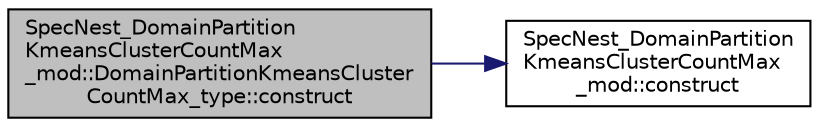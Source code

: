digraph "SpecNest_DomainPartitionKmeansClusterCountMax_mod::DomainPartitionKmeansClusterCountMax_type::construct"
{
 // LATEX_PDF_SIZE
  edge [fontname="Helvetica",fontsize="10",labelfontname="Helvetica",labelfontsize="10"];
  node [fontname="Helvetica",fontsize="10",shape=record];
  rankdir="LR";
  Node1 [label="SpecNest_DomainPartition\lKmeansClusterCountMax\l_mod::DomainPartitionKmeansCluster\lCountMax_type::construct",height=0.2,width=0.4,color="black", fillcolor="grey75", style="filled", fontcolor="black",tooltip=" "];
  Node1 -> Node2 [color="midnightblue",fontsize="10",style="solid"];
  Node2 [label="SpecNest_DomainPartition\lKmeansClusterCountMax\l_mod::construct",height=0.2,width=0.4,color="black", fillcolor="white", style="filled",URL="$namespaceSpecNest__DomainPartitionKmeansClusterCountMax__mod.html#a089081bbe8bdcb057982c2eaab7dbddc",tooltip=" "];
}
